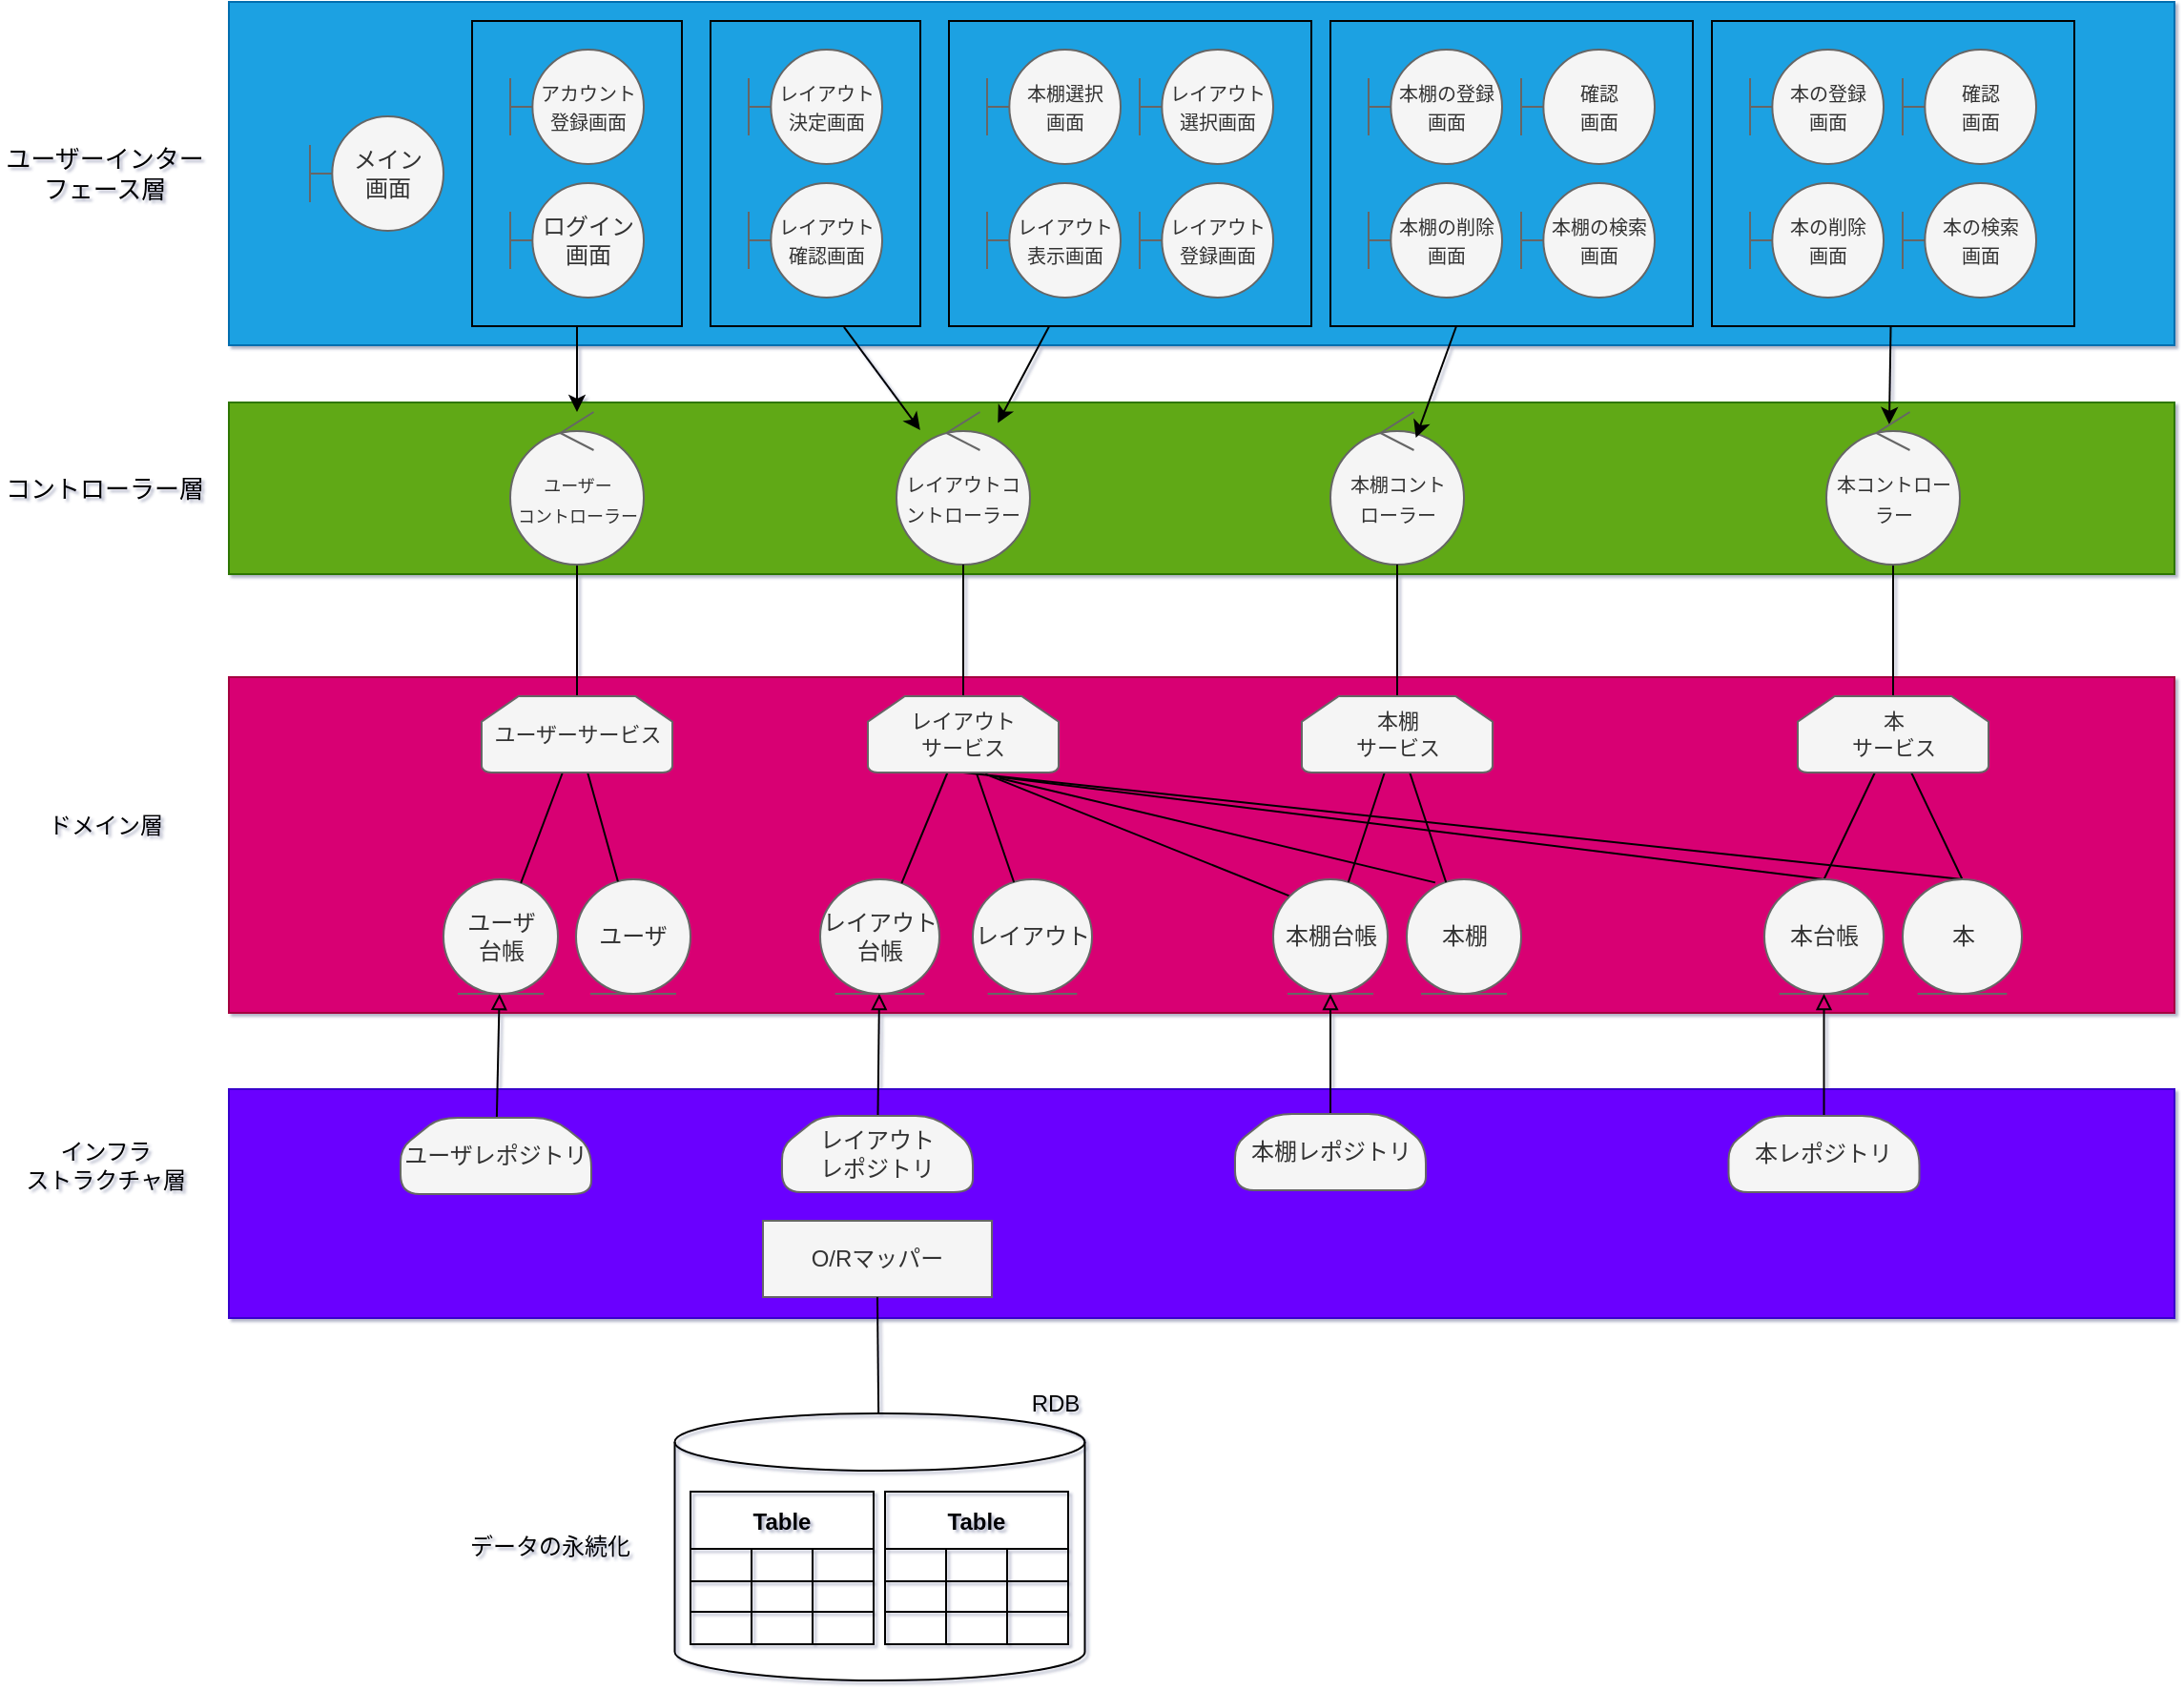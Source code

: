 <mxfile version="20.0.4" type="embed">
    <diagram id="xK-RDEqijTQlMc5HiV1r" name="ページ1">
        <mxGraphModel dx="946" dy="477" grid="1" gridSize="10" guides="1" tooltips="1" connect="1" arrows="1" fold="1" page="1" pageScale="1" pageWidth="1169" pageHeight="827" background="none" math="0" shadow="1">
            <root>
                <mxCell id="0"/>
                <mxCell id="1" parent="0"/>
                <mxCell id="uuQJlsD3tYOj761jZAZG-34" value="" style="rounded=0;whiteSpace=wrap;html=1;fontSize=9;fillColor=#60a917;fontColor=#ffffff;strokeColor=#2D7600;" parent="1" vertex="1">
                    <mxGeometry x="140" y="260" width="1020" height="90" as="geometry"/>
                </mxCell>
                <mxCell id="2" value="" style="rounded=0;whiteSpace=wrap;html=1;fillColor=#d80073;fontColor=#ffffff;strokeColor=#A50040;" vertex="1" parent="1">
                    <mxGeometry x="140" y="404" width="1020" height="176" as="geometry"/>
                </mxCell>
                <mxCell id="uuQJlsD3tYOj761jZAZG-26" value="" style="rounded=0;whiteSpace=wrap;html=1;fontSize=10;fillColor=#1ba1e2;fontColor=#ffffff;strokeColor=#006EAF;" parent="1" vertex="1">
                    <mxGeometry x="140" y="50" width="1020" height="180" as="geometry"/>
                </mxCell>
                <mxCell id="uuQJlsD3tYOj761jZAZG-36" style="rounded=0;orthogonalLoop=1;jettySize=auto;html=1;fontSize=9;exitX=0.636;exitY=1.003;exitDx=0;exitDy=0;exitPerimeter=0;" parent="1" source="uuQJlsD3tYOj761jZAZG-12" target="uuQJlsD3tYOj761jZAZG-33" edge="1">
                    <mxGeometry relative="1" as="geometry"/>
                </mxCell>
                <mxCell id="uuQJlsD3tYOj761jZAZG-12" value="" style="rounded=0;whiteSpace=wrap;html=1;fontSize=10;fillColor=none;" parent="1" vertex="1">
                    <mxGeometry x="392.5" y="60" width="110" height="160" as="geometry"/>
                </mxCell>
                <mxCell id="uuQJlsD3tYOj761jZAZG-39" style="edgeStyle=none;rounded=0;orthogonalLoop=1;jettySize=auto;html=1;entryX=0.471;entryY=0.081;entryDx=0;entryDy=0;entryPerimeter=0;fontSize=9;" parent="1" source="uuQJlsD3tYOj761jZAZG-11" target="uuQJlsD3tYOj761jZAZG-31" edge="1">
                    <mxGeometry relative="1" as="geometry"/>
                </mxCell>
                <mxCell id="uuQJlsD3tYOj761jZAZG-11" value="" style="rounded=0;whiteSpace=wrap;html=1;fontSize=10;fillColor=none;" parent="1" vertex="1">
                    <mxGeometry x="917.5" y="60" width="190" height="160" as="geometry"/>
                </mxCell>
                <mxCell id="uuQJlsD3tYOj761jZAZG-1" value="ログイン画面" style="shape=umlBoundary;whiteSpace=wrap;html=1;fillColor=#f5f5f5;fontColor=#333333;strokeColor=#666666;" parent="1" vertex="1">
                    <mxGeometry x="287.5" y="145" width="70" height="60" as="geometry"/>
                </mxCell>
                <mxCell id="uuQJlsD3tYOj761jZAZG-2" value="メイン&lt;br&gt;画面" style="shape=umlBoundary;whiteSpace=wrap;html=1;fillColor=#f5f5f5;fontColor=#333333;strokeColor=#666666;" parent="1" vertex="1">
                    <mxGeometry x="182.5" y="110" width="70" height="60" as="geometry"/>
                </mxCell>
                <mxCell id="uuQJlsD3tYOj761jZAZG-3" value="&lt;font style=&quot;font-size: 10px;&quot;&gt;レイアウト決定画面&lt;/font&gt;" style="shape=umlBoundary;whiteSpace=wrap;html=1;fillColor=#f5f5f5;fontColor=#333333;strokeColor=#666666;" parent="1" vertex="1">
                    <mxGeometry x="412.5" y="75" width="70" height="60" as="geometry"/>
                </mxCell>
                <mxCell id="uuQJlsD3tYOj761jZAZG-4" value="&lt;font style=&quot;font-size: 10px;&quot;&gt;レイアウト確認画面&lt;/font&gt;" style="shape=umlBoundary;whiteSpace=wrap;html=1;fillColor=#f5f5f5;fontColor=#333333;strokeColor=#666666;" parent="1" vertex="1">
                    <mxGeometry x="412.5" y="145" width="70" height="60" as="geometry"/>
                </mxCell>
                <mxCell id="uuQJlsD3tYOj761jZAZG-5" value="&lt;font style=&quot;font-size: 10px;&quot;&gt;本の登録&lt;br&gt;画面&lt;/font&gt;" style="shape=umlBoundary;whiteSpace=wrap;html=1;fillColor=#f5f5f5;fontColor=#333333;strokeColor=#666666;" parent="1" vertex="1">
                    <mxGeometry x="937.5" y="75" width="70" height="60" as="geometry"/>
                </mxCell>
                <mxCell id="uuQJlsD3tYOj761jZAZG-6" value="&lt;font style=&quot;font-size: 10px;&quot;&gt;本の削除&lt;br&gt;画面&lt;/font&gt;" style="shape=umlBoundary;whiteSpace=wrap;html=1;fillColor=#f5f5f5;fontColor=#333333;strokeColor=#666666;" parent="1" vertex="1">
                    <mxGeometry x="937.5" y="145" width="70" height="60" as="geometry"/>
                </mxCell>
                <mxCell id="uuQJlsD3tYOj761jZAZG-7" value="&lt;font style=&quot;font-size: 10px;&quot;&gt;本の検索&lt;br&gt;画面&lt;/font&gt;" style="shape=umlBoundary;whiteSpace=wrap;html=1;fillColor=#f5f5f5;fontColor=#333333;strokeColor=#666666;" parent="1" vertex="1">
                    <mxGeometry x="1017.5" y="145" width="70" height="60" as="geometry"/>
                </mxCell>
                <mxCell id="uuQJlsD3tYOj761jZAZG-8" value="&lt;font style=&quot;font-size: 10px;&quot;&gt;確認&lt;br&gt;画面&lt;/font&gt;" style="shape=umlBoundary;whiteSpace=wrap;html=1;fillColor=#f5f5f5;fontColor=#333333;strokeColor=#666666;" parent="1" vertex="1">
                    <mxGeometry x="1017.5" y="75" width="70" height="60" as="geometry"/>
                </mxCell>
                <mxCell id="uuQJlsD3tYOj761jZAZG-13" value="" style="rounded=0;whiteSpace=wrap;html=1;fontSize=10;fillColor=none;" parent="1" vertex="1">
                    <mxGeometry x="717.5" y="60" width="190" height="160" as="geometry"/>
                </mxCell>
                <mxCell id="uuQJlsD3tYOj761jZAZG-14" value="&lt;font style=&quot;font-size: 10px;&quot;&gt;本棚の登録&lt;br&gt;画面&lt;/font&gt;" style="shape=umlBoundary;whiteSpace=wrap;html=1;fillColor=#f5f5f5;fontColor=#333333;strokeColor=#666666;" parent="1" vertex="1">
                    <mxGeometry x="737.5" y="75" width="70" height="60" as="geometry"/>
                </mxCell>
                <mxCell id="uuQJlsD3tYOj761jZAZG-37" style="edgeStyle=none;rounded=0;orthogonalLoop=1;jettySize=auto;html=1;fontSize=9;" parent="1" source="uuQJlsD3tYOj761jZAZG-19" target="uuQJlsD3tYOj761jZAZG-33" edge="1">
                    <mxGeometry relative="1" as="geometry"/>
                </mxCell>
                <mxCell id="uuQJlsD3tYOj761jZAZG-19" value="" style="rounded=0;whiteSpace=wrap;html=1;fontSize=10;fillColor=none;" parent="1" vertex="1">
                    <mxGeometry x="517.5" y="60" width="190" height="160" as="geometry"/>
                </mxCell>
                <mxCell id="uuQJlsD3tYOj761jZAZG-15" value="&lt;font style=&quot;font-size: 10px;&quot;&gt;本棚の削除&lt;br&gt;画面&lt;/font&gt;" style="shape=umlBoundary;whiteSpace=wrap;html=1;fillColor=#f5f5f5;fontColor=#333333;strokeColor=#666666;" parent="1" vertex="1">
                    <mxGeometry x="737.5" y="145" width="70" height="60" as="geometry"/>
                </mxCell>
                <mxCell id="uuQJlsD3tYOj761jZAZG-16" value="&lt;font style=&quot;font-size: 10px;&quot;&gt;本棚の検索&lt;br&gt;画面&lt;/font&gt;" style="shape=umlBoundary;whiteSpace=wrap;html=1;fillColor=#f5f5f5;fontColor=#333333;strokeColor=#666666;" parent="1" vertex="1">
                    <mxGeometry x="817.5" y="145" width="70" height="60" as="geometry"/>
                </mxCell>
                <mxCell id="uuQJlsD3tYOj761jZAZG-17" value="&lt;font style=&quot;font-size: 10px;&quot;&gt;確認&lt;br&gt;画面&lt;/font&gt;" style="shape=umlBoundary;whiteSpace=wrap;html=1;fillColor=#f5f5f5;fontColor=#333333;strokeColor=#666666;" parent="1" vertex="1">
                    <mxGeometry x="817.5" y="75" width="70" height="60" as="geometry"/>
                </mxCell>
                <mxCell id="uuQJlsD3tYOj761jZAZG-18" value="&lt;span style=&quot;font-size: 10px;&quot;&gt;本棚選択&lt;br&gt;画面&lt;/span&gt;" style="shape=umlBoundary;whiteSpace=wrap;html=1;fillColor=#f5f5f5;fontColor=#333333;strokeColor=#666666;" parent="1" vertex="1">
                    <mxGeometry x="537.5" y="75" width="70" height="60" as="geometry"/>
                </mxCell>
                <mxCell id="uuQJlsD3tYOj761jZAZG-20" value="&lt;span style=&quot;font-size: 10px;&quot;&gt;レイアウト選択画面&lt;/span&gt;" style="shape=umlBoundary;whiteSpace=wrap;html=1;fillColor=#f5f5f5;fontColor=#333333;strokeColor=#666666;" parent="1" vertex="1">
                    <mxGeometry x="617.5" y="75" width="70" height="60" as="geometry"/>
                </mxCell>
                <mxCell id="uuQJlsD3tYOj761jZAZG-21" value="&lt;span style=&quot;font-size: 10px;&quot;&gt;レイアウト表示画面&lt;/span&gt;" style="shape=umlBoundary;whiteSpace=wrap;html=1;fillColor=#f5f5f5;fontColor=#333333;strokeColor=#666666;" parent="1" vertex="1">
                    <mxGeometry x="537.5" y="145" width="70" height="60" as="geometry"/>
                </mxCell>
                <mxCell id="uuQJlsD3tYOj761jZAZG-22" value="&lt;span style=&quot;font-size: 10px;&quot;&gt;レイアウト登録画面&lt;/span&gt;" style="shape=umlBoundary;whiteSpace=wrap;html=1;fillColor=#f5f5f5;fontColor=#333333;strokeColor=#666666;" parent="1" vertex="1">
                    <mxGeometry x="617.5" y="145" width="70" height="60" as="geometry"/>
                </mxCell>
                <mxCell id="uuQJlsD3tYOj761jZAZG-35" style="edgeStyle=orthogonalEdgeStyle;rounded=0;orthogonalLoop=1;jettySize=auto;html=1;fontSize=9;" parent="1" source="uuQJlsD3tYOj761jZAZG-24" target="uuQJlsD3tYOj761jZAZG-30" edge="1">
                    <mxGeometry relative="1" as="geometry"/>
                </mxCell>
                <mxCell id="uuQJlsD3tYOj761jZAZG-24" value="" style="rounded=0;whiteSpace=wrap;html=1;fontSize=10;fillColor=none;" parent="1" vertex="1">
                    <mxGeometry x="267.5" y="60" width="110" height="160" as="geometry"/>
                </mxCell>
                <mxCell id="uuQJlsD3tYOj761jZAZG-25" value="&lt;font style=&quot;font-size: 10px;&quot;&gt;アカウント登録画面&lt;/font&gt;" style="shape=umlBoundary;whiteSpace=wrap;html=1;fillColor=#f5f5f5;fontColor=#333333;strokeColor=#666666;" parent="1" vertex="1">
                    <mxGeometry x="287.5" y="75" width="70" height="60" as="geometry"/>
                </mxCell>
                <mxCell id="uuQJlsD3tYOj761jZAZG-28" value="ユーザーインターフェース層" style="text;html=1;strokeColor=none;fillColor=none;align=center;verticalAlign=middle;whiteSpace=wrap;rounded=0;fontSize=13;" parent="1" vertex="1">
                    <mxGeometry x="20" y="125" width="110" height="30" as="geometry"/>
                </mxCell>
                <mxCell id="25" style="edgeStyle=none;html=1;entryX=0.5;entryY=0;entryDx=0;entryDy=0;entryPerimeter=0;endArrow=none;endFill=0;" edge="1" parent="1" source="uuQJlsD3tYOj761jZAZG-30" target="uuQJlsD3tYOj761jZAZG-41">
                    <mxGeometry relative="1" as="geometry"/>
                </mxCell>
                <mxCell id="uuQJlsD3tYOj761jZAZG-30" value="&lt;font style=&quot;font-size: 9px;&quot;&gt;ユーザー&lt;br&gt;コントローラー&lt;/font&gt;" style="ellipse;shape=umlControl;whiteSpace=wrap;html=1;fontSize=13;fillColor=#f5f5f5;fontColor=#333333;strokeColor=#666666;" parent="1" vertex="1">
                    <mxGeometry x="287.5" y="265" width="70" height="80" as="geometry"/>
                </mxCell>
                <mxCell id="46" style="edgeStyle=none;html=1;entryX=0.5;entryY=0;entryDx=0;entryDy=0;entryPerimeter=0;endArrow=none;endFill=0;" edge="1" parent="1" source="uuQJlsD3tYOj761jZAZG-45" target="8">
                    <mxGeometry relative="1" as="geometry"/>
                </mxCell>
                <mxCell id="48" style="edgeStyle=none;html=1;entryX=0.5;entryY=0;entryDx=0;entryDy=0;entryPerimeter=0;endArrow=none;endFill=0;" edge="1" parent="1" source="uuQJlsD3tYOj761jZAZG-31" target="uuQJlsD3tYOj761jZAZG-45">
                    <mxGeometry relative="1" as="geometry"/>
                </mxCell>
                <mxCell id="47" style="edgeStyle=none;html=1;entryX=0.5;entryY=0;entryDx=0;entryDy=0;endArrow=none;endFill=0;" edge="1" parent="1" source="uuQJlsD3tYOj761jZAZG-45" target="18">
                    <mxGeometry relative="1" as="geometry"/>
                </mxCell>
                <mxCell id="uuQJlsD3tYOj761jZAZG-31" value="&lt;font size=&quot;1&quot;&gt;本コントローラー&lt;/font&gt;" style="ellipse;shape=umlControl;whiteSpace=wrap;html=1;fontSize=13;fillColor=#f5f5f5;fontColor=#333333;strokeColor=#666666;" parent="1" vertex="1">
                    <mxGeometry x="977.5" y="265" width="70" height="80" as="geometry"/>
                </mxCell>
                <mxCell id="uuQJlsD3tYOj761jZAZG-45" value="&lt;font style=&quot;font-size: 11px;&quot;&gt;本&lt;br&gt;サービス&lt;br&gt;&lt;/font&gt;" style="strokeWidth=1;html=1;shape=mxgraph.flowchart.loop_limit;whiteSpace=wrap;fontSize=9;fillColor=#f5f5f5;fontColor=#333333;strokeColor=#666666;" parent="1" vertex="1">
                    <mxGeometry x="962.5" y="414" width="100" height="40" as="geometry"/>
                </mxCell>
                <mxCell id="3" value="ドメイン層" style="text;html=1;align=center;verticalAlign=middle;resizable=0;points=[];autosize=1;strokeColor=none;fillColor=none;" vertex="1" parent="1">
                    <mxGeometry x="35" y="472" width="80" height="20" as="geometry"/>
                </mxCell>
                <mxCell id="4" value="ユーザ&lt;br&gt;台帳" style="ellipse;shape=umlEntity;whiteSpace=wrap;html=1;fillColor=#f5f5f5;fontColor=#333333;strokeColor=#666666;" vertex="1" parent="1">
                    <mxGeometry x="252.5" y="510" width="60" height="60" as="geometry"/>
                </mxCell>
                <mxCell id="5" value="ユーザ" style="ellipse;shape=umlEntity;whiteSpace=wrap;html=1;fillColor=#f5f5f5;fontColor=#333333;strokeColor=#666666;" vertex="1" parent="1">
                    <mxGeometry x="322" y="510" width="60" height="60" as="geometry"/>
                </mxCell>
                <mxCell id="6" value="レイアウト台帳" style="ellipse;shape=umlEntity;whiteSpace=wrap;html=1;fillColor=#f5f5f5;fontColor=#333333;strokeColor=#666666;" vertex="1" parent="1">
                    <mxGeometry x="450" y="510" width="62.5" height="60" as="geometry"/>
                </mxCell>
                <mxCell id="99" style="edgeStyle=none;html=1;entryX=0.616;entryY=1.021;entryDx=0;entryDy=0;entryPerimeter=0;endArrow=none;endFill=0;exitX=0;exitY=0;exitDx=0;exitDy=0;" edge="1" parent="1" source="7" target="uuQJlsD3tYOj761jZAZG-43">
                    <mxGeometry relative="1" as="geometry"/>
                </mxCell>
                <mxCell id="7" value="本棚台帳" style="ellipse;shape=umlEntity;whiteSpace=wrap;html=1;fillColor=#f5f5f5;fontColor=#333333;strokeColor=#666666;" vertex="1" parent="1">
                    <mxGeometry x="687.5" y="510" width="60" height="60" as="geometry"/>
                </mxCell>
                <mxCell id="101" style="edgeStyle=none;html=1;entryX=0.648;entryY=1.047;entryDx=0;entryDy=0;entryPerimeter=0;endArrow=none;endFill=0;exitX=0.5;exitY=0;exitDx=0;exitDy=0;" edge="1" parent="1" source="8" target="uuQJlsD3tYOj761jZAZG-43">
                    <mxGeometry relative="1" as="geometry"/>
                </mxCell>
                <mxCell id="8" value="本台帳" style="ellipse;shape=umlEntity;whiteSpace=wrap;html=1;fillColor=#f5f5f5;fontColor=#333333;strokeColor=#666666;" vertex="1" parent="1">
                    <mxGeometry x="945" y="510" width="62.5" height="60" as="geometry"/>
                </mxCell>
                <mxCell id="17" value="レイアウト" style="ellipse;shape=umlEntity;whiteSpace=wrap;html=1;fillColor=#f5f5f5;fontColor=#333333;strokeColor=#666666;" vertex="1" parent="1">
                    <mxGeometry x="530" y="510" width="62.5" height="60" as="geometry"/>
                </mxCell>
                <mxCell id="102" style="edgeStyle=none;html=1;entryX=0.5;entryY=1;entryDx=0;entryDy=0;entryPerimeter=0;endArrow=none;endFill=0;exitX=0.5;exitY=0;exitDx=0;exitDy=0;" edge="1" parent="1" source="18" target="uuQJlsD3tYOj761jZAZG-43">
                    <mxGeometry relative="1" as="geometry"/>
                </mxCell>
                <mxCell id="18" value="本" style="ellipse;shape=umlEntity;whiteSpace=wrap;html=1;fillColor=#f5f5f5;fontColor=#333333;strokeColor=#666666;" vertex="1" parent="1">
                    <mxGeometry x="1017.5" y="510" width="62.5" height="60" as="geometry"/>
                </mxCell>
                <mxCell id="20" value="" style="rounded=0;whiteSpace=wrap;html=1;fillColor=#6a00ff;fontColor=#ffffff;strokeColor=#3700CC;" vertex="1" parent="1">
                    <mxGeometry x="140" y="620" width="1020" height="120" as="geometry"/>
                </mxCell>
                <mxCell id="21" value="インフラ&lt;br&gt;ストラクチャ層" style="text;html=1;align=center;verticalAlign=middle;resizable=0;points=[];autosize=1;strokeColor=none;fillColor=none;" vertex="1" parent="1">
                    <mxGeometry x="20" y="640" width="110" height="40" as="geometry"/>
                </mxCell>
                <mxCell id="100" style="edgeStyle=none;html=1;entryX=0.69;entryY=1.074;entryDx=0;entryDy=0;entryPerimeter=0;endArrow=none;endFill=0;exitX=0.249;exitY=0.028;exitDx=0;exitDy=0;exitPerimeter=0;" edge="1" parent="1" source="23" target="uuQJlsD3tYOj761jZAZG-43">
                    <mxGeometry relative="1" as="geometry"/>
                </mxCell>
                <mxCell id="23" value="本棚" style="ellipse;shape=umlEntity;whiteSpace=wrap;html=1;fillColor=#f5f5f5;fontColor=#333333;strokeColor=#666666;" vertex="1" parent="1">
                    <mxGeometry x="757.5" y="510" width="60" height="60" as="geometry"/>
                </mxCell>
                <mxCell id="uuQJlsD3tYOj761jZAZG-33" value="&lt;font size=&quot;1&quot;&gt;レイアウトコントローラー&lt;/font&gt;" style="ellipse;shape=umlControl;whiteSpace=wrap;html=1;fontSize=13;fillColor=#f5f5f5;fontColor=#333333;strokeColor=#666666;" parent="1" vertex="1">
                    <mxGeometry x="490" y="265" width="70" height="80" as="geometry"/>
                </mxCell>
                <mxCell id="uuQJlsD3tYOj761jZAZG-32" value="&lt;font size=&quot;1&quot;&gt;本棚コント&lt;br&gt;ローラー&lt;/font&gt;" style="ellipse;shape=umlControl;whiteSpace=wrap;html=1;fontSize=13;fillColor=#f5f5f5;fontColor=#333333;strokeColor=#666666;" parent="1" vertex="1">
                    <mxGeometry x="717.5" y="265" width="70" height="80" as="geometry"/>
                </mxCell>
                <mxCell id="27" style="rounded=0;orthogonalLoop=1;jettySize=auto;html=1;entryX=0.5;entryY=0;entryDx=0;entryDy=0;endArrow=none;endFill=0;" edge="1" parent="1" source="uuQJlsD3tYOj761jZAZG-32" target="uuQJlsD3tYOj761jZAZG-44">
                    <mxGeometry relative="1" as="geometry"/>
                </mxCell>
                <mxCell id="26" style="edgeStyle=none;html=1;endArrow=none;endFill=0;" edge="1" parent="1" source="uuQJlsD3tYOj761jZAZG-33" target="uuQJlsD3tYOj761jZAZG-43">
                    <mxGeometry relative="1" as="geometry"/>
                </mxCell>
                <mxCell id="uuQJlsD3tYOj761jZAZG-40" value="コントローラー層" style="text;html=1;strokeColor=none;fillColor=none;align=center;verticalAlign=middle;whiteSpace=wrap;rounded=0;fontSize=13;" parent="1" vertex="1">
                    <mxGeometry x="20" y="290" width="110" height="30" as="geometry"/>
                </mxCell>
                <mxCell id="53" style="edgeStyle=none;html=1;endArrow=none;endFill=0;" edge="1" parent="1" source="uuQJlsD3tYOj761jZAZG-41" target="4">
                    <mxGeometry relative="1" as="geometry"/>
                </mxCell>
                <mxCell id="55" style="edgeStyle=none;html=1;endArrow=none;endFill=0;" edge="1" parent="1" source="uuQJlsD3tYOj761jZAZG-41" target="5">
                    <mxGeometry relative="1" as="geometry"/>
                </mxCell>
                <mxCell id="uuQJlsD3tYOj761jZAZG-41" value="&lt;font style=&quot;font-size: 11px;&quot;&gt;ユーザーサービス&lt;br&gt;&lt;/font&gt;" style="strokeWidth=1;html=1;shape=mxgraph.flowchart.loop_limit;whiteSpace=wrap;fontSize=9;fillColor=#f5f5f5;fontColor=#333333;strokeColor=#666666;" parent="1" vertex="1">
                    <mxGeometry x="272.5" y="414" width="100" height="40" as="geometry"/>
                </mxCell>
                <mxCell id="49" style="edgeStyle=none;html=1;endArrow=none;endFill=0;" edge="1" parent="1" source="uuQJlsD3tYOj761jZAZG-43" target="6">
                    <mxGeometry relative="1" as="geometry"/>
                </mxCell>
                <mxCell id="50" style="edgeStyle=none;html=1;endArrow=none;endFill=0;" edge="1" parent="1" source="uuQJlsD3tYOj761jZAZG-43" target="17">
                    <mxGeometry relative="1" as="geometry"/>
                </mxCell>
                <mxCell id="uuQJlsD3tYOj761jZAZG-43" value="&lt;font style=&quot;font-size: 11px;&quot;&gt;レイアウト&lt;br&gt;サービス&lt;br&gt;&lt;/font&gt;" style="strokeWidth=1;html=1;shape=mxgraph.flowchart.loop_limit;whiteSpace=wrap;fontSize=9;fillColor=#f5f5f5;fontColor=#333333;strokeColor=#666666;" parent="1" vertex="1">
                    <mxGeometry x="475" y="414" width="100" height="40" as="geometry"/>
                </mxCell>
                <mxCell id="51" style="edgeStyle=none;html=1;endArrow=none;endFill=0;" edge="1" parent="1" source="uuQJlsD3tYOj761jZAZG-44" target="7">
                    <mxGeometry relative="1" as="geometry"/>
                </mxCell>
                <mxCell id="52" style="edgeStyle=none;html=1;endArrow=none;endFill=0;" edge="1" parent="1" source="uuQJlsD3tYOj761jZAZG-44" target="23">
                    <mxGeometry relative="1" as="geometry"/>
                </mxCell>
                <mxCell id="uuQJlsD3tYOj761jZAZG-44" value="&lt;font style=&quot;font-size: 11px;&quot;&gt;本棚&lt;br&gt;サービス&lt;br&gt;&lt;/font&gt;" style="strokeWidth=1;html=1;shape=mxgraph.flowchart.loop_limit;whiteSpace=wrap;fontSize=9;fillColor=#f5f5f5;fontColor=#333333;strokeColor=#666666;" parent="1" vertex="1">
                    <mxGeometry x="702.5" y="414" width="100" height="40" as="geometry"/>
                </mxCell>
                <mxCell id="65" style="edgeStyle=none;html=1;endArrow=block;endFill=0;" edge="1" parent="1" source="57" target="6">
                    <mxGeometry relative="1" as="geometry"/>
                </mxCell>
                <mxCell id="57" value="レイアウト&lt;br&gt;レポジトリ" style="shape=loopLimit;whiteSpace=wrap;html=1;rounded=1;fillColor=#f5f5f5;fontColor=#333333;strokeColor=#666666;" vertex="1" parent="1">
                    <mxGeometry x="430" y="634" width="100" height="40" as="geometry"/>
                </mxCell>
                <mxCell id="66" style="edgeStyle=none;html=1;endArrow=block;endFill=0;" edge="1" parent="1" source="58" target="4">
                    <mxGeometry relative="1" as="geometry"/>
                </mxCell>
                <mxCell id="58" value="ユーザレポジトリ" style="shape=loopLimit;whiteSpace=wrap;html=1;rounded=1;fillColor=#f5f5f5;fontColor=#333333;strokeColor=#666666;" vertex="1" parent="1">
                    <mxGeometry x="230" y="635" width="100" height="40" as="geometry"/>
                </mxCell>
                <mxCell id="67" style="edgeStyle=none;html=1;entryX=0.5;entryY=1;entryDx=0;entryDy=0;endArrow=block;endFill=0;" edge="1" parent="1" source="59" target="8">
                    <mxGeometry relative="1" as="geometry"/>
                </mxCell>
                <mxCell id="59" value="本レポジトリ" style="shape=loopLimit;whiteSpace=wrap;html=1;rounded=1;fillColor=#f5f5f5;fontColor=#333333;strokeColor=#666666;" vertex="1" parent="1">
                    <mxGeometry x="926.25" y="634" width="100" height="40" as="geometry"/>
                </mxCell>
                <mxCell id="62" style="edgeStyle=none;html=1;entryX=0.5;entryY=1;entryDx=0;entryDy=0;endArrow=block;endFill=0;" edge="1" parent="1" source="60" target="7">
                    <mxGeometry relative="1" as="geometry"/>
                </mxCell>
                <mxCell id="60" value="本棚レポジトリ" style="shape=loopLimit;whiteSpace=wrap;html=1;rounded=1;fillColor=#f5f5f5;fontColor=#333333;strokeColor=#666666;" vertex="1" parent="1">
                    <mxGeometry x="667.5" y="633" width="100" height="40" as="geometry"/>
                </mxCell>
                <mxCell id="64" value="O/Rマッパー" style="rounded=0;whiteSpace=wrap;html=1;fillColor=#f5f5f5;fontColor=#333333;strokeColor=#666666;" vertex="1" parent="1">
                    <mxGeometry x="420" y="689" width="120" height="40" as="geometry"/>
                </mxCell>
                <mxCell id="70" style="edgeStyle=none;html=1;entryX=0.5;entryY=1;entryDx=0;entryDy=0;endArrow=none;endFill=0;" edge="1" parent="1" source="68" target="64">
                    <mxGeometry relative="1" as="geometry"/>
                </mxCell>
                <mxCell id="68" value="" style="shape=cylinder3;whiteSpace=wrap;html=1;boundedLbl=1;backgroundOutline=1;size=15;fillColor=none;" vertex="1" parent="1">
                    <mxGeometry x="373.75" y="790" width="215" height="140" as="geometry"/>
                </mxCell>
                <mxCell id="69" value="RDB" style="text;html=1;align=center;verticalAlign=middle;resizable=0;points=[];autosize=1;strokeColor=none;fillColor=none;" vertex="1" parent="1">
                    <mxGeometry x="547.5" y="770" width="50" height="30" as="geometry"/>
                </mxCell>
                <mxCell id="72" value="Table" style="shape=table;startSize=30;container=1;collapsible=0;childLayout=tableLayout;fontStyle=1;align=center;fillColor=none;" vertex="1" parent="1">
                    <mxGeometry x="382" y="831" width="96" height="80" as="geometry"/>
                </mxCell>
                <mxCell id="73" value="" style="shape=tableRow;horizontal=0;startSize=0;swimlaneHead=0;swimlaneBody=0;top=0;left=0;bottom=0;right=0;collapsible=0;dropTarget=0;fillColor=none;points=[[0,0.5],[1,0.5]];portConstraint=eastwest;" vertex="1" parent="72">
                    <mxGeometry y="30" width="96" height="17" as="geometry"/>
                </mxCell>
                <mxCell id="74" value="" style="shape=partialRectangle;html=1;whiteSpace=wrap;connectable=0;fillColor=none;top=0;left=0;bottom=0;right=0;overflow=hidden;" vertex="1" parent="73">
                    <mxGeometry width="32" height="17" as="geometry">
                        <mxRectangle width="32" height="17" as="alternateBounds"/>
                    </mxGeometry>
                </mxCell>
                <mxCell id="75" value="" style="shape=partialRectangle;html=1;whiteSpace=wrap;connectable=0;fillColor=none;top=0;left=0;bottom=0;right=0;overflow=hidden;" vertex="1" parent="73">
                    <mxGeometry x="32" width="32" height="17" as="geometry">
                        <mxRectangle width="32" height="17" as="alternateBounds"/>
                    </mxGeometry>
                </mxCell>
                <mxCell id="76" value="" style="shape=partialRectangle;html=1;whiteSpace=wrap;connectable=0;fillColor=none;top=0;left=0;bottom=0;right=0;overflow=hidden;" vertex="1" parent="73">
                    <mxGeometry x="64" width="32" height="17" as="geometry">
                        <mxRectangle width="32" height="17" as="alternateBounds"/>
                    </mxGeometry>
                </mxCell>
                <mxCell id="77" value="" style="shape=tableRow;horizontal=0;startSize=0;swimlaneHead=0;swimlaneBody=0;top=0;left=0;bottom=0;right=0;collapsible=0;dropTarget=0;fillColor=none;points=[[0,0.5],[1,0.5]];portConstraint=eastwest;" vertex="1" parent="72">
                    <mxGeometry y="47" width="96" height="16" as="geometry"/>
                </mxCell>
                <mxCell id="78" value="" style="shape=partialRectangle;html=1;whiteSpace=wrap;connectable=0;fillColor=none;top=0;left=0;bottom=0;right=0;overflow=hidden;" vertex="1" parent="77">
                    <mxGeometry width="32" height="16" as="geometry">
                        <mxRectangle width="32" height="16" as="alternateBounds"/>
                    </mxGeometry>
                </mxCell>
                <mxCell id="79" value="" style="shape=partialRectangle;html=1;whiteSpace=wrap;connectable=0;fillColor=none;top=0;left=0;bottom=0;right=0;overflow=hidden;" vertex="1" parent="77">
                    <mxGeometry x="32" width="32" height="16" as="geometry">
                        <mxRectangle width="32" height="16" as="alternateBounds"/>
                    </mxGeometry>
                </mxCell>
                <mxCell id="80" value="" style="shape=partialRectangle;html=1;whiteSpace=wrap;connectable=0;fillColor=none;top=0;left=0;bottom=0;right=0;overflow=hidden;" vertex="1" parent="77">
                    <mxGeometry x="64" width="32" height="16" as="geometry">
                        <mxRectangle width="32" height="16" as="alternateBounds"/>
                    </mxGeometry>
                </mxCell>
                <mxCell id="81" value="" style="shape=tableRow;horizontal=0;startSize=0;swimlaneHead=0;swimlaneBody=0;top=0;left=0;bottom=0;right=0;collapsible=0;dropTarget=0;fillColor=none;points=[[0,0.5],[1,0.5]];portConstraint=eastwest;" vertex="1" parent="72">
                    <mxGeometry y="63" width="96" height="17" as="geometry"/>
                </mxCell>
                <mxCell id="82" value="" style="shape=partialRectangle;html=1;whiteSpace=wrap;connectable=0;fillColor=none;top=0;left=0;bottom=0;right=0;overflow=hidden;" vertex="1" parent="81">
                    <mxGeometry width="32" height="17" as="geometry">
                        <mxRectangle width="32" height="17" as="alternateBounds"/>
                    </mxGeometry>
                </mxCell>
                <mxCell id="83" value="" style="shape=partialRectangle;html=1;whiteSpace=wrap;connectable=0;fillColor=none;top=0;left=0;bottom=0;right=0;overflow=hidden;" vertex="1" parent="81">
                    <mxGeometry x="32" width="32" height="17" as="geometry">
                        <mxRectangle width="32" height="17" as="alternateBounds"/>
                    </mxGeometry>
                </mxCell>
                <mxCell id="84" value="" style="shape=partialRectangle;html=1;whiteSpace=wrap;connectable=0;fillColor=none;top=0;left=0;bottom=0;right=0;overflow=hidden;" vertex="1" parent="81">
                    <mxGeometry x="64" width="32" height="17" as="geometry">
                        <mxRectangle width="32" height="17" as="alternateBounds"/>
                    </mxGeometry>
                </mxCell>
                <mxCell id="85" value="Table" style="shape=table;startSize=30;container=1;collapsible=0;childLayout=tableLayout;fontStyle=1;align=center;fillColor=none;" vertex="1" parent="1">
                    <mxGeometry x="484" y="831" width="96" height="80" as="geometry"/>
                </mxCell>
                <mxCell id="86" value="" style="shape=tableRow;horizontal=0;startSize=0;swimlaneHead=0;swimlaneBody=0;top=0;left=0;bottom=0;right=0;collapsible=0;dropTarget=0;fillColor=none;points=[[0,0.5],[1,0.5]];portConstraint=eastwest;" vertex="1" parent="85">
                    <mxGeometry y="30" width="96" height="17" as="geometry"/>
                </mxCell>
                <mxCell id="87" value="" style="shape=partialRectangle;html=1;whiteSpace=wrap;connectable=0;fillColor=none;top=0;left=0;bottom=0;right=0;overflow=hidden;" vertex="1" parent="86">
                    <mxGeometry width="32" height="17" as="geometry">
                        <mxRectangle width="32" height="17" as="alternateBounds"/>
                    </mxGeometry>
                </mxCell>
                <mxCell id="88" value="" style="shape=partialRectangle;html=1;whiteSpace=wrap;connectable=0;fillColor=none;top=0;left=0;bottom=0;right=0;overflow=hidden;" vertex="1" parent="86">
                    <mxGeometry x="32" width="32" height="17" as="geometry">
                        <mxRectangle width="32" height="17" as="alternateBounds"/>
                    </mxGeometry>
                </mxCell>
                <mxCell id="89" value="" style="shape=partialRectangle;html=1;whiteSpace=wrap;connectable=0;fillColor=none;top=0;left=0;bottom=0;right=0;overflow=hidden;" vertex="1" parent="86">
                    <mxGeometry x="64" width="32" height="17" as="geometry">
                        <mxRectangle width="32" height="17" as="alternateBounds"/>
                    </mxGeometry>
                </mxCell>
                <mxCell id="90" value="" style="shape=tableRow;horizontal=0;startSize=0;swimlaneHead=0;swimlaneBody=0;top=0;left=0;bottom=0;right=0;collapsible=0;dropTarget=0;fillColor=none;points=[[0,0.5],[1,0.5]];portConstraint=eastwest;" vertex="1" parent="85">
                    <mxGeometry y="47" width="96" height="16" as="geometry"/>
                </mxCell>
                <mxCell id="91" value="" style="shape=partialRectangle;html=1;whiteSpace=wrap;connectable=0;fillColor=none;top=0;left=0;bottom=0;right=0;overflow=hidden;" vertex="1" parent="90">
                    <mxGeometry width="32" height="16" as="geometry">
                        <mxRectangle width="32" height="16" as="alternateBounds"/>
                    </mxGeometry>
                </mxCell>
                <mxCell id="92" value="" style="shape=partialRectangle;html=1;whiteSpace=wrap;connectable=0;fillColor=none;top=0;left=0;bottom=0;right=0;overflow=hidden;" vertex="1" parent="90">
                    <mxGeometry x="32" width="32" height="16" as="geometry">
                        <mxRectangle width="32" height="16" as="alternateBounds"/>
                    </mxGeometry>
                </mxCell>
                <mxCell id="93" value="" style="shape=partialRectangle;html=1;whiteSpace=wrap;connectable=0;fillColor=none;top=0;left=0;bottom=0;right=0;overflow=hidden;" vertex="1" parent="90">
                    <mxGeometry x="64" width="32" height="16" as="geometry">
                        <mxRectangle width="32" height="16" as="alternateBounds"/>
                    </mxGeometry>
                </mxCell>
                <mxCell id="94" value="" style="shape=tableRow;horizontal=0;startSize=0;swimlaneHead=0;swimlaneBody=0;top=0;left=0;bottom=0;right=0;collapsible=0;dropTarget=0;fillColor=none;points=[[0,0.5],[1,0.5]];portConstraint=eastwest;" vertex="1" parent="85">
                    <mxGeometry y="63" width="96" height="17" as="geometry"/>
                </mxCell>
                <mxCell id="95" value="" style="shape=partialRectangle;html=1;whiteSpace=wrap;connectable=0;fillColor=none;top=0;left=0;bottom=0;right=0;overflow=hidden;" vertex="1" parent="94">
                    <mxGeometry width="32" height="17" as="geometry">
                        <mxRectangle width="32" height="17" as="alternateBounds"/>
                    </mxGeometry>
                </mxCell>
                <mxCell id="96" value="" style="shape=partialRectangle;html=1;whiteSpace=wrap;connectable=0;fillColor=none;top=0;left=0;bottom=0;right=0;overflow=hidden;" vertex="1" parent="94">
                    <mxGeometry x="32" width="32" height="17" as="geometry">
                        <mxRectangle width="32" height="17" as="alternateBounds"/>
                    </mxGeometry>
                </mxCell>
                <mxCell id="97" value="" style="shape=partialRectangle;html=1;whiteSpace=wrap;connectable=0;fillColor=none;top=0;left=0;bottom=0;right=0;overflow=hidden;" vertex="1" parent="94">
                    <mxGeometry x="64" width="32" height="17" as="geometry">
                        <mxRectangle width="32" height="17" as="alternateBounds"/>
                    </mxGeometry>
                </mxCell>
                <mxCell id="98" value="データの永続化" style="text;html=1;align=center;verticalAlign=middle;resizable=0;points=[];autosize=1;strokeColor=none;fillColor=none;" vertex="1" parent="1">
                    <mxGeometry x="252.5" y="845" width="110" height="30" as="geometry"/>
                </mxCell>
                <mxCell id="uuQJlsD3tYOj761jZAZG-38" style="edgeStyle=none;rounded=0;orthogonalLoop=1;jettySize=auto;html=1;fontSize=9;entryX=0.64;entryY=0.169;entryDx=0;entryDy=0;entryPerimeter=0;" parent="1" source="uuQJlsD3tYOj761jZAZG-13" target="uuQJlsD3tYOj761jZAZG-32" edge="1">
                    <mxGeometry relative="1" as="geometry"/>
                </mxCell>
            </root>
        </mxGraphModel>
    </diagram>
</mxfile>